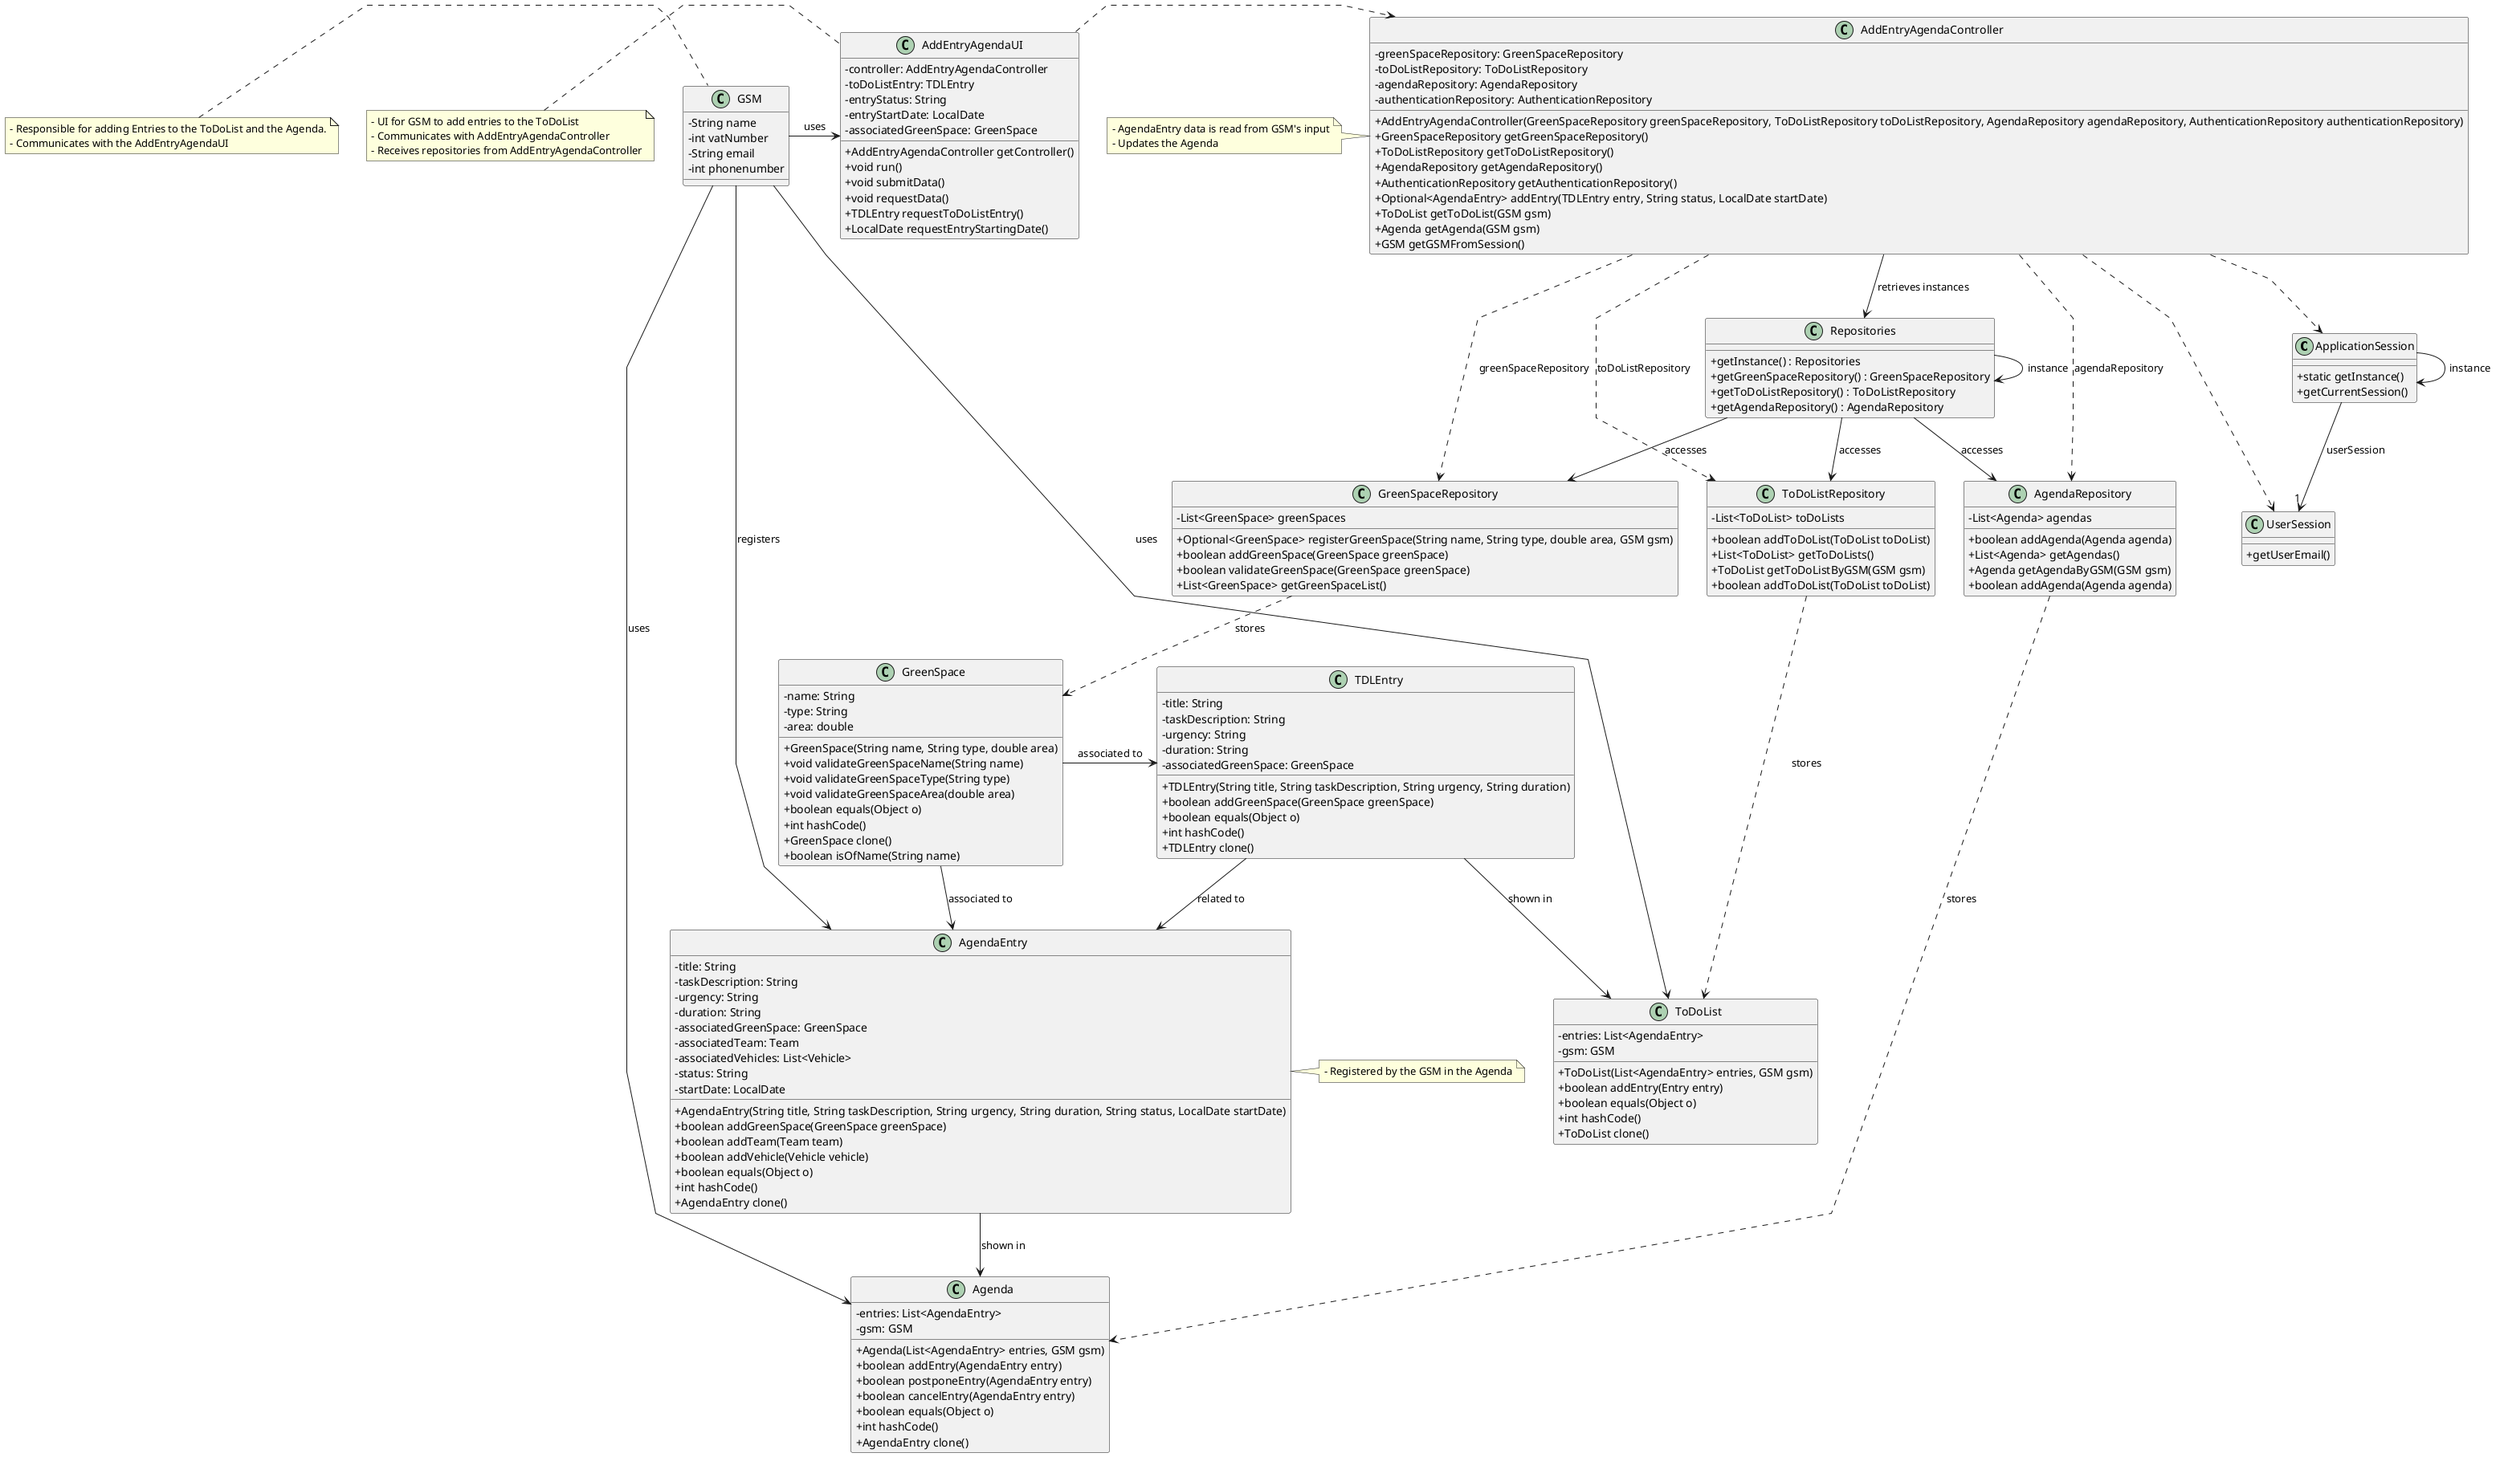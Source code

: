 @startuml
'skinparam monochrome true
skinparam packageStyle rectangle
skinparam shadowing false
skinparam linetype polyline
'skinparam linetype orto

skinparam classAttributeIconSize 0


class ApplicationSession
{
    + static getInstance()
    + getCurrentSession()
}

class UserSession
{
    + getUserEmail()
}

class GreenSpace {
    - name: String
    - type: String
    - area: double
    + GreenSpace(String name, String type, double area)
    + void validateGreenSpaceName(String name)
    + void validateGreenSpaceType(String type)
    + void validateGreenSpaceArea(double area)
    + boolean equals(Object o)
    + int hashCode()
    + GreenSpace clone()
    + boolean isOfName(String name)
}

class TDLEntry {
    - title: String
    - taskDescription: String
    - urgency: String
    - duration: String
    - associatedGreenSpace: GreenSpace
    + TDLEntry(String title, String taskDescription, String urgency, String duration)
    + boolean addGreenSpace(GreenSpace greenSpace)
    + boolean equals(Object o)
    + int hashCode()
    + TDLEntry clone()
}

class AgendaEntry {
    - title: String
    - taskDescription: String
    - urgency: String
    - duration: String
    - associatedGreenSpace: GreenSpace
    - associatedTeam: Team
    - associatedVehicles: List<Vehicle>
    - status: String
    - startDate: LocalDate
    + AgendaEntry(String title, String taskDescription, String urgency, String duration, String status, LocalDate startDate)
    + boolean addGreenSpace(GreenSpace greenSpace)
    + boolean addTeam(Team team)
    + boolean addVehicle(Vehicle vehicle)
    + boolean equals(Object o)
    + int hashCode()
    + AgendaEntry clone()
}

class ToDoList {
    - entries: List<AgendaEntry>
    - gsm: GSM
    + ToDoList(List<AgendaEntry> entries, GSM gsm)
    + boolean addEntry(Entry entry)
    + boolean equals(Object o)
    + int hashCode()
    + ToDoList clone()
}

class Agenda {
    - entries: List<AgendaEntry>
    - gsm: GSM
    + Agenda(List<AgendaEntry> entries, GSM gsm)
    + boolean addEntry(AgendaEntry entry)
    + boolean postponeEntry(AgendaEntry entry)
    + boolean cancelEntry(AgendaEntry entry)
    + boolean equals(Object o)
    + int hashCode()
    + AgendaEntry clone()
}

class GreenSpaceRepository {
  - List<GreenSpace> greenSpaces
  + Optional<GreenSpace> registerGreenSpace(String name, String type, double area, GSM gsm)
  + boolean addGreenSpace(GreenSpace greenSpace)
  + boolean validateGreenSpace(GreenSpace greenSpace)
  + List<GreenSpace> getGreenSpaceList()
}

class ToDoListRepository {
  - List<ToDoList> toDoLists
  + boolean addToDoList(ToDoList toDoList)
  + List<ToDoList> getToDoLists()
  + ToDoList getToDoListByGSM(GSM gsm)
  + boolean addToDoList(ToDoList toDoList)
}

class AgendaRepository {
  - List<Agenda> agendas
  + boolean addAgenda(Agenda agenda)
  + List<Agenda> getAgendas()
  + Agenda getAgendaByGSM(GSM gsm)
  + boolean addAgenda(Agenda agenda)
}

class Repositories {
  + getInstance() : Repositories
  + getGreenSpaceRepository() : GreenSpaceRepository
  + getToDoListRepository() : ToDoListRepository
  + getAgendaRepository() : AgendaRepository
}

class AddEntryAgendaUI {
  - controller: AddEntryAgendaController
  - toDoListEntry: TDLEntry
  - entryStatus: String
  - entryStartDate: LocalDate
  - associatedGreenSpace: GreenSpace
  + AddEntryAgendaController getController()
  + void run()
  + void submitData()
  + void requestData()
  + TDLEntry requestToDoListEntry()
  + LocalDate requestEntryStartingDate()
}

class AddEntryAgendaController {
  - greenSpaceRepository: GreenSpaceRepository
  - toDoListRepository: ToDoListRepository
  - agendaRepository: AgendaRepository
  - authenticationRepository: AuthenticationRepository
  + AddEntryAgendaController(GreenSpaceRepository greenSpaceRepository, ToDoListRepository toDoListRepository, AgendaRepository agendaRepository, AuthenticationRepository authenticationRepository)
  + GreenSpaceRepository getGreenSpaceRepository()
  + ToDoListRepository getToDoListRepository()
  + AgendaRepository getAgendaRepository()
  + AuthenticationRepository getAuthenticationRepository()
  + Optional<AgendaEntry> addEntry(TDLEntry entry, String status, LocalDate startDate)
  + ToDoList getToDoList(GSM gsm)
  + Agenda getAgenda(GSM gsm)
  + GSM getGSMFromSession()
}

class GSM {
   - String name
   - int vatNumber
   - String email
   - int phonenumber
}

note left of AddEntryAgendaController
  - AgendaEntry data is read from GSM's input
  - Updates the Agenda
end note

note left of GSM
 - Responsible for adding Entries to the ToDoList and the Agenda.
 - Communicates with the AddEntryAgendaUI
end note

note left of AddEntryAgendaUI
  - UI for GSM to add entries to the ToDoList
  - Communicates with AddEntryAgendaController
  - Receives repositories from AddEntryAgendaController
end note

note right of AgendaEntry
 - Registered by the GSM in the Agenda
end note

GSM --> AgendaEntry: registers
GSM --> ToDoList: uses
GSM --> Agenda: uses
AgendaEntry --> Agenda: shown in
TDLEntry --> ToDoList: shown in
TDLEntry --> AgendaEntry: related to
GSM -> AddEntryAgendaUI: uses
GreenSpace --> AgendaEntry: associated to
GreenSpace -> TDLEntry: associated to

Repositories -> Repositories : instance
ApplicationSession -> ApplicationSession : instance

AddEntryAgendaUI .> AddEntryAgendaController

AddEntryAgendaController -down-> Repositories : retrieves instances

Repositories -down-> GreenSpaceRepository : accesses
Repositories -down-> ToDoListRepository : accesses
Repositories -down-> AgendaRepository : accesses

AddEntryAgendaController ..> GreenSpaceRepository : greenSpaceRepository
AddEntryAgendaController ..> ToDoListRepository : toDoListRepository
AddEntryAgendaController ..> AgendaRepository : agendaRepository

ApplicationSession --> "1" UserSession : userSession

AddEntryAgendaController ..> ApplicationSession
AddEntryAgendaController ..> UserSession

GreenSpaceRepository ..> GreenSpace: stores
ToDoListRepository ..> ToDoList: stores
AgendaRepository ..> Agenda: stores

@enduml
